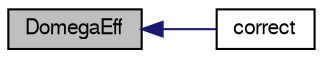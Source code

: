 digraph "DomegaEff"
{
  bgcolor="transparent";
  edge [fontname="FreeSans",fontsize="10",labelfontname="FreeSans",labelfontsize="10"];
  node [fontname="FreeSans",fontsize="10",shape=record];
  rankdir="LR";
  Node1985 [label="DomegaEff",height=0.2,width=0.4,color="black", fillcolor="grey75", style="filled", fontcolor="black"];
  Node1985 -> Node1986 [dir="back",color="midnightblue",fontsize="10",style="solid",fontname="FreeSans"];
  Node1986 [label="correct",height=0.2,width=0.4,color="black",URL="$a30866.html#a4f67b3ab06ec329ec02fa14d5f15d8f2",tooltip="Solve the turbulence equations (k-w) and correct the turbulence. "];
}

